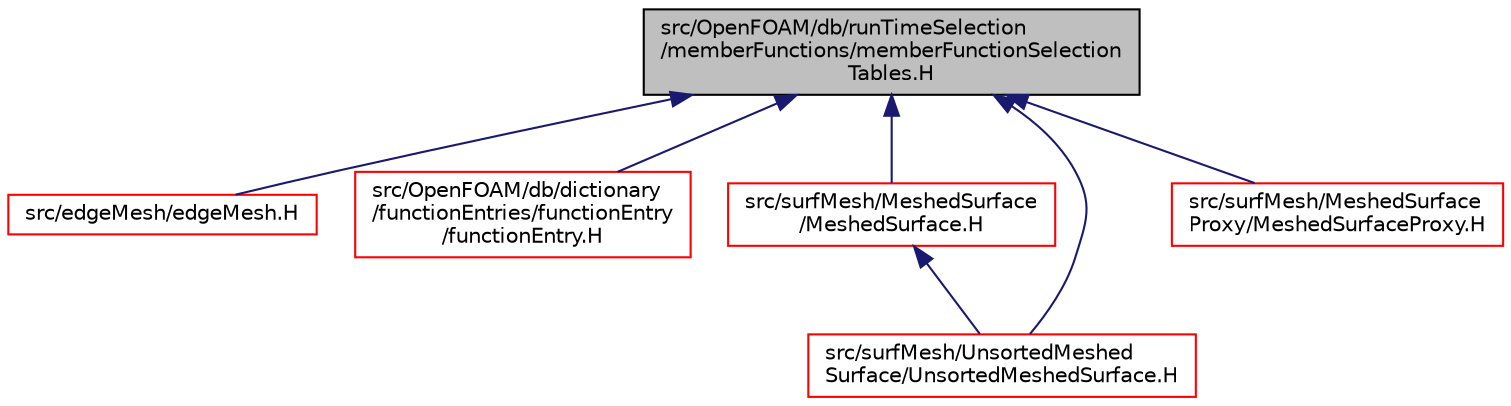 digraph "src/OpenFOAM/db/runTimeSelection/memberFunctions/memberFunctionSelectionTables.H"
{
  bgcolor="transparent";
  edge [fontname="Helvetica",fontsize="10",labelfontname="Helvetica",labelfontsize="10"];
  node [fontname="Helvetica",fontsize="10",shape=record];
  Node66 [label="src/OpenFOAM/db/runTimeSelection\l/memberFunctions/memberFunctionSelection\lTables.H",height=0.2,width=0.4,color="black", fillcolor="grey75", style="filled", fontcolor="black"];
  Node66 -> Node67 [dir="back",color="midnightblue",fontsize="10",style="solid",fontname="Helvetica"];
  Node67 [label="src/edgeMesh/edgeMesh.H",height=0.2,width=0.4,color="red",URL="$a00923.html"];
  Node66 -> Node139 [dir="back",color="midnightblue",fontsize="10",style="solid",fontname="Helvetica"];
  Node139 [label="src/OpenFOAM/db/dictionary\l/functionEntries/functionEntry\l/functionEntry.H",height=0.2,width=0.4,color="red",URL="$a09548.html"];
  Node66 -> Node160 [dir="back",color="midnightblue",fontsize="10",style="solid",fontname="Helvetica"];
  Node160 [label="src/surfMesh/MeshedSurface\l/MeshedSurface.H",height=0.2,width=0.4,color="red",URL="$a15362.html"];
  Node160 -> Node244 [dir="back",color="midnightblue",fontsize="10",style="solid",fontname="Helvetica"];
  Node244 [label="src/surfMesh/UnsortedMeshed\lSurface/UnsortedMeshedSurface.H",height=0.2,width=0.4,color="red",URL="$a15659.html"];
  Node66 -> Node249 [dir="back",color="midnightblue",fontsize="10",style="solid",fontname="Helvetica"];
  Node249 [label="src/surfMesh/MeshedSurface\lProxy/MeshedSurfaceProxy.H",height=0.2,width=0.4,color="red",URL="$a15395.html"];
  Node66 -> Node244 [dir="back",color="midnightblue",fontsize="10",style="solid",fontname="Helvetica"];
}
